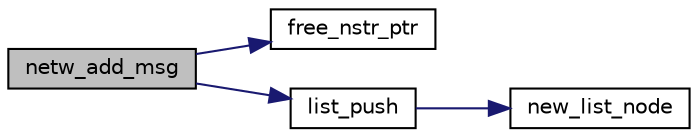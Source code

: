 digraph G
{
  edge [fontname="Helvetica",fontsize="10",labelfontname="Helvetica",labelfontsize="10"];
  node [fontname="Helvetica",fontsize="10",shape=record];
  rankdir=LR;
  Node1 [label="netw_add_msg",height=0.2,width=0.4,color="black", fillcolor="grey75", style="filled" fontcolor="black"];
  Node1 -> Node2 [color="midnightblue",fontsize="10",style="solid",fontname="Helvetica"];
  Node2 [label="free_nstr_ptr",height=0.2,width=0.4,color="black", fillcolor="white", style="filled",URL="$n__str_8c.html#a0a864a4ce4997389f2e5e2e16c51a30a",tooltip="Free a N_STR pointer structure."];
  Node1 -> Node3 [color="midnightblue",fontsize="10",style="solid",fontname="Helvetica"];
  Node3 [label="list_push",height=0.2,width=0.4,color="black", fillcolor="white", style="filled",URL="$n__list_8c.html#a4eab319289a83524639ee5e9f0441fdf",tooltip="Add a pointer to the end of the list."];
  Node3 -> Node4 [color="midnightblue",fontsize="10",style="solid",fontname="Helvetica"];
  Node4 [label="new_list_node",height=0.2,width=0.4,color="black", fillcolor="white", style="filled",URL="$n__list_8c.html#a678e828550efc8e64a836bb8c713c2f4",tooltip="Allocate a new node to link in a list."];
}
